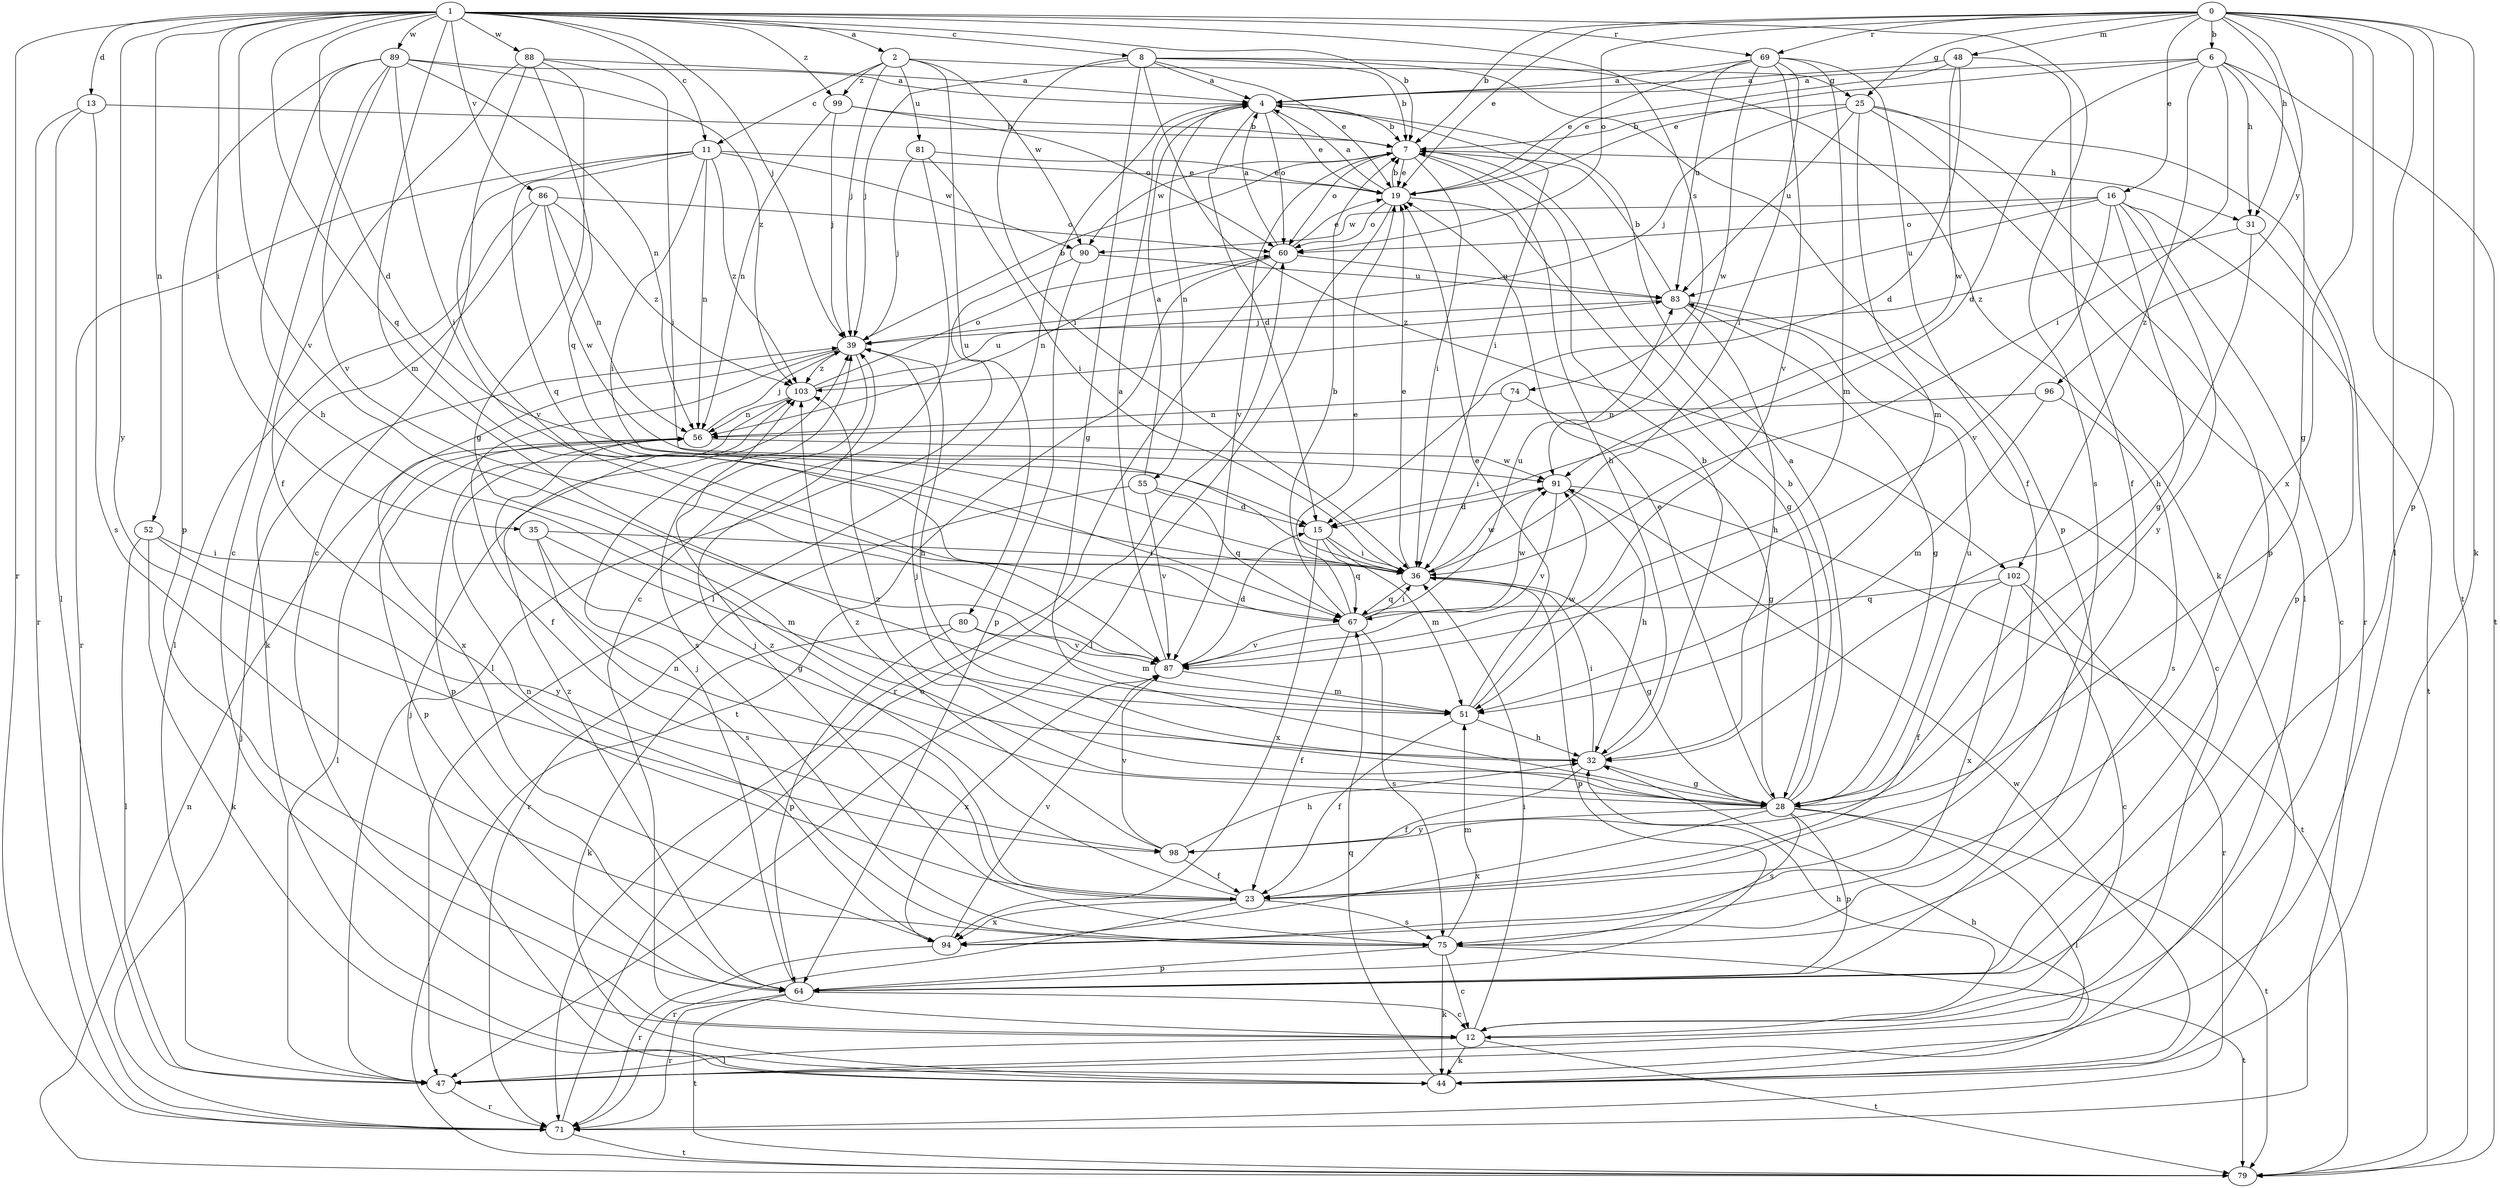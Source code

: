 strict digraph  {
0;
1;
2;
4;
6;
7;
8;
11;
12;
13;
15;
16;
19;
23;
25;
28;
31;
32;
35;
36;
39;
44;
47;
48;
51;
52;
55;
56;
60;
64;
67;
69;
71;
74;
75;
79;
80;
81;
83;
86;
87;
88;
89;
90;
91;
94;
96;
98;
99;
102;
103;
0 -> 6  [label=b];
0 -> 7  [label=b];
0 -> 16  [label=e];
0 -> 19  [label=e];
0 -> 25  [label=g];
0 -> 31  [label=h];
0 -> 44  [label=k];
0 -> 47  [label=l];
0 -> 48  [label=m];
0 -> 60  [label=o];
0 -> 64  [label=p];
0 -> 69  [label=r];
0 -> 79  [label=t];
0 -> 94  [label=x];
0 -> 96  [label=y];
1 -> 2  [label=a];
1 -> 7  [label=b];
1 -> 8  [label=c];
1 -> 11  [label=c];
1 -> 13  [label=d];
1 -> 15  [label=d];
1 -> 35  [label=i];
1 -> 39  [label=j];
1 -> 51  [label=m];
1 -> 52  [label=n];
1 -> 67  [label=q];
1 -> 69  [label=r];
1 -> 71  [label=r];
1 -> 74  [label=s];
1 -> 75  [label=s];
1 -> 86  [label=v];
1 -> 87  [label=v];
1 -> 88  [label=w];
1 -> 89  [label=w];
1 -> 98  [label=y];
1 -> 99  [label=z];
2 -> 11  [label=c];
2 -> 25  [label=g];
2 -> 39  [label=j];
2 -> 80  [label=u];
2 -> 81  [label=u];
2 -> 90  [label=w];
2 -> 99  [label=z];
4 -> 7  [label=b];
4 -> 15  [label=d];
4 -> 19  [label=e];
4 -> 36  [label=i];
4 -> 47  [label=l];
4 -> 55  [label=n];
4 -> 60  [label=o];
6 -> 4  [label=a];
6 -> 15  [label=d];
6 -> 19  [label=e];
6 -> 28  [label=g];
6 -> 31  [label=h];
6 -> 36  [label=i];
6 -> 79  [label=t];
6 -> 102  [label=z];
7 -> 19  [label=e];
7 -> 31  [label=h];
7 -> 32  [label=h];
7 -> 36  [label=i];
7 -> 60  [label=o];
7 -> 87  [label=v];
7 -> 90  [label=w];
8 -> 4  [label=a];
8 -> 7  [label=b];
8 -> 19  [label=e];
8 -> 28  [label=g];
8 -> 36  [label=i];
8 -> 39  [label=j];
8 -> 44  [label=k];
8 -> 64  [label=p];
8 -> 102  [label=z];
11 -> 19  [label=e];
11 -> 36  [label=i];
11 -> 56  [label=n];
11 -> 67  [label=q];
11 -> 71  [label=r];
11 -> 87  [label=v];
11 -> 90  [label=w];
11 -> 103  [label=z];
12 -> 32  [label=h];
12 -> 36  [label=i];
12 -> 44  [label=k];
12 -> 47  [label=l];
12 -> 79  [label=t];
13 -> 7  [label=b];
13 -> 47  [label=l];
13 -> 71  [label=r];
13 -> 75  [label=s];
15 -> 36  [label=i];
15 -> 51  [label=m];
15 -> 67  [label=q];
15 -> 94  [label=x];
16 -> 12  [label=c];
16 -> 28  [label=g];
16 -> 60  [label=o];
16 -> 79  [label=t];
16 -> 83  [label=u];
16 -> 87  [label=v];
16 -> 90  [label=w];
16 -> 98  [label=y];
19 -> 4  [label=a];
19 -> 7  [label=b];
19 -> 28  [label=g];
19 -> 47  [label=l];
19 -> 60  [label=o];
23 -> 56  [label=n];
23 -> 71  [label=r];
23 -> 75  [label=s];
23 -> 94  [label=x];
23 -> 103  [label=z];
25 -> 7  [label=b];
25 -> 39  [label=j];
25 -> 47  [label=l];
25 -> 51  [label=m];
25 -> 64  [label=p];
25 -> 71  [label=r];
25 -> 83  [label=u];
28 -> 4  [label=a];
28 -> 7  [label=b];
28 -> 19  [label=e];
28 -> 39  [label=j];
28 -> 47  [label=l];
28 -> 64  [label=p];
28 -> 75  [label=s];
28 -> 79  [label=t];
28 -> 83  [label=u];
28 -> 94  [label=x];
28 -> 98  [label=y];
28 -> 103  [label=z];
31 -> 32  [label=h];
31 -> 64  [label=p];
31 -> 103  [label=z];
32 -> 7  [label=b];
32 -> 23  [label=f];
32 -> 28  [label=g];
32 -> 36  [label=i];
35 -> 28  [label=g];
35 -> 36  [label=i];
35 -> 51  [label=m];
35 -> 75  [label=s];
36 -> 19  [label=e];
36 -> 28  [label=g];
36 -> 64  [label=p];
36 -> 67  [label=q];
36 -> 91  [label=w];
39 -> 7  [label=b];
39 -> 23  [label=f];
39 -> 32  [label=h];
39 -> 75  [label=s];
39 -> 94  [label=x];
39 -> 103  [label=z];
44 -> 32  [label=h];
44 -> 39  [label=j];
44 -> 67  [label=q];
44 -> 91  [label=w];
47 -> 71  [label=r];
48 -> 4  [label=a];
48 -> 15  [label=d];
48 -> 19  [label=e];
48 -> 23  [label=f];
48 -> 91  [label=w];
51 -> 19  [label=e];
51 -> 23  [label=f];
51 -> 32  [label=h];
51 -> 91  [label=w];
52 -> 36  [label=i];
52 -> 44  [label=k];
52 -> 47  [label=l];
52 -> 98  [label=y];
55 -> 4  [label=a];
55 -> 15  [label=d];
55 -> 67  [label=q];
55 -> 71  [label=r];
55 -> 87  [label=v];
56 -> 39  [label=j];
56 -> 47  [label=l];
56 -> 64  [label=p];
56 -> 91  [label=w];
60 -> 4  [label=a];
60 -> 19  [label=e];
60 -> 56  [label=n];
60 -> 71  [label=r];
60 -> 79  [label=t];
60 -> 83  [label=u];
64 -> 12  [label=c];
64 -> 39  [label=j];
64 -> 71  [label=r];
64 -> 79  [label=t];
64 -> 103  [label=z];
67 -> 7  [label=b];
67 -> 19  [label=e];
67 -> 23  [label=f];
67 -> 36  [label=i];
67 -> 75  [label=s];
67 -> 83  [label=u];
67 -> 87  [label=v];
67 -> 91  [label=w];
69 -> 4  [label=a];
69 -> 19  [label=e];
69 -> 23  [label=f];
69 -> 36  [label=i];
69 -> 51  [label=m];
69 -> 83  [label=u];
69 -> 87  [label=v];
69 -> 91  [label=w];
71 -> 39  [label=j];
71 -> 60  [label=o];
71 -> 79  [label=t];
74 -> 28  [label=g];
74 -> 36  [label=i];
74 -> 56  [label=n];
75 -> 12  [label=c];
75 -> 39  [label=j];
75 -> 44  [label=k];
75 -> 51  [label=m];
75 -> 64  [label=p];
75 -> 79  [label=t];
79 -> 56  [label=n];
80 -> 44  [label=k];
80 -> 51  [label=m];
80 -> 64  [label=p];
80 -> 87  [label=v];
81 -> 12  [label=c];
81 -> 19  [label=e];
81 -> 36  [label=i];
81 -> 39  [label=j];
83 -> 7  [label=b];
83 -> 12  [label=c];
83 -> 28  [label=g];
83 -> 32  [label=h];
83 -> 39  [label=j];
86 -> 44  [label=k];
86 -> 47  [label=l];
86 -> 56  [label=n];
86 -> 60  [label=o];
86 -> 91  [label=w];
86 -> 103  [label=z];
87 -> 4  [label=a];
87 -> 15  [label=d];
87 -> 51  [label=m];
87 -> 94  [label=x];
88 -> 4  [label=a];
88 -> 12  [label=c];
88 -> 23  [label=f];
88 -> 28  [label=g];
88 -> 36  [label=i];
88 -> 67  [label=q];
89 -> 4  [label=a];
89 -> 12  [label=c];
89 -> 32  [label=h];
89 -> 36  [label=i];
89 -> 56  [label=n];
89 -> 64  [label=p];
89 -> 87  [label=v];
89 -> 103  [label=z];
90 -> 47  [label=l];
90 -> 64  [label=p];
90 -> 83  [label=u];
91 -> 15  [label=d];
91 -> 32  [label=h];
91 -> 79  [label=t];
91 -> 87  [label=v];
94 -> 56  [label=n];
94 -> 71  [label=r];
94 -> 87  [label=v];
96 -> 51  [label=m];
96 -> 56  [label=n];
96 -> 75  [label=s];
98 -> 23  [label=f];
98 -> 32  [label=h];
98 -> 87  [label=v];
98 -> 103  [label=z];
99 -> 7  [label=b];
99 -> 39  [label=j];
99 -> 56  [label=n];
99 -> 60  [label=o];
102 -> 12  [label=c];
102 -> 23  [label=f];
102 -> 67  [label=q];
102 -> 71  [label=r];
102 -> 94  [label=x];
103 -> 56  [label=n];
103 -> 60  [label=o];
103 -> 64  [label=p];
103 -> 83  [label=u];
}
